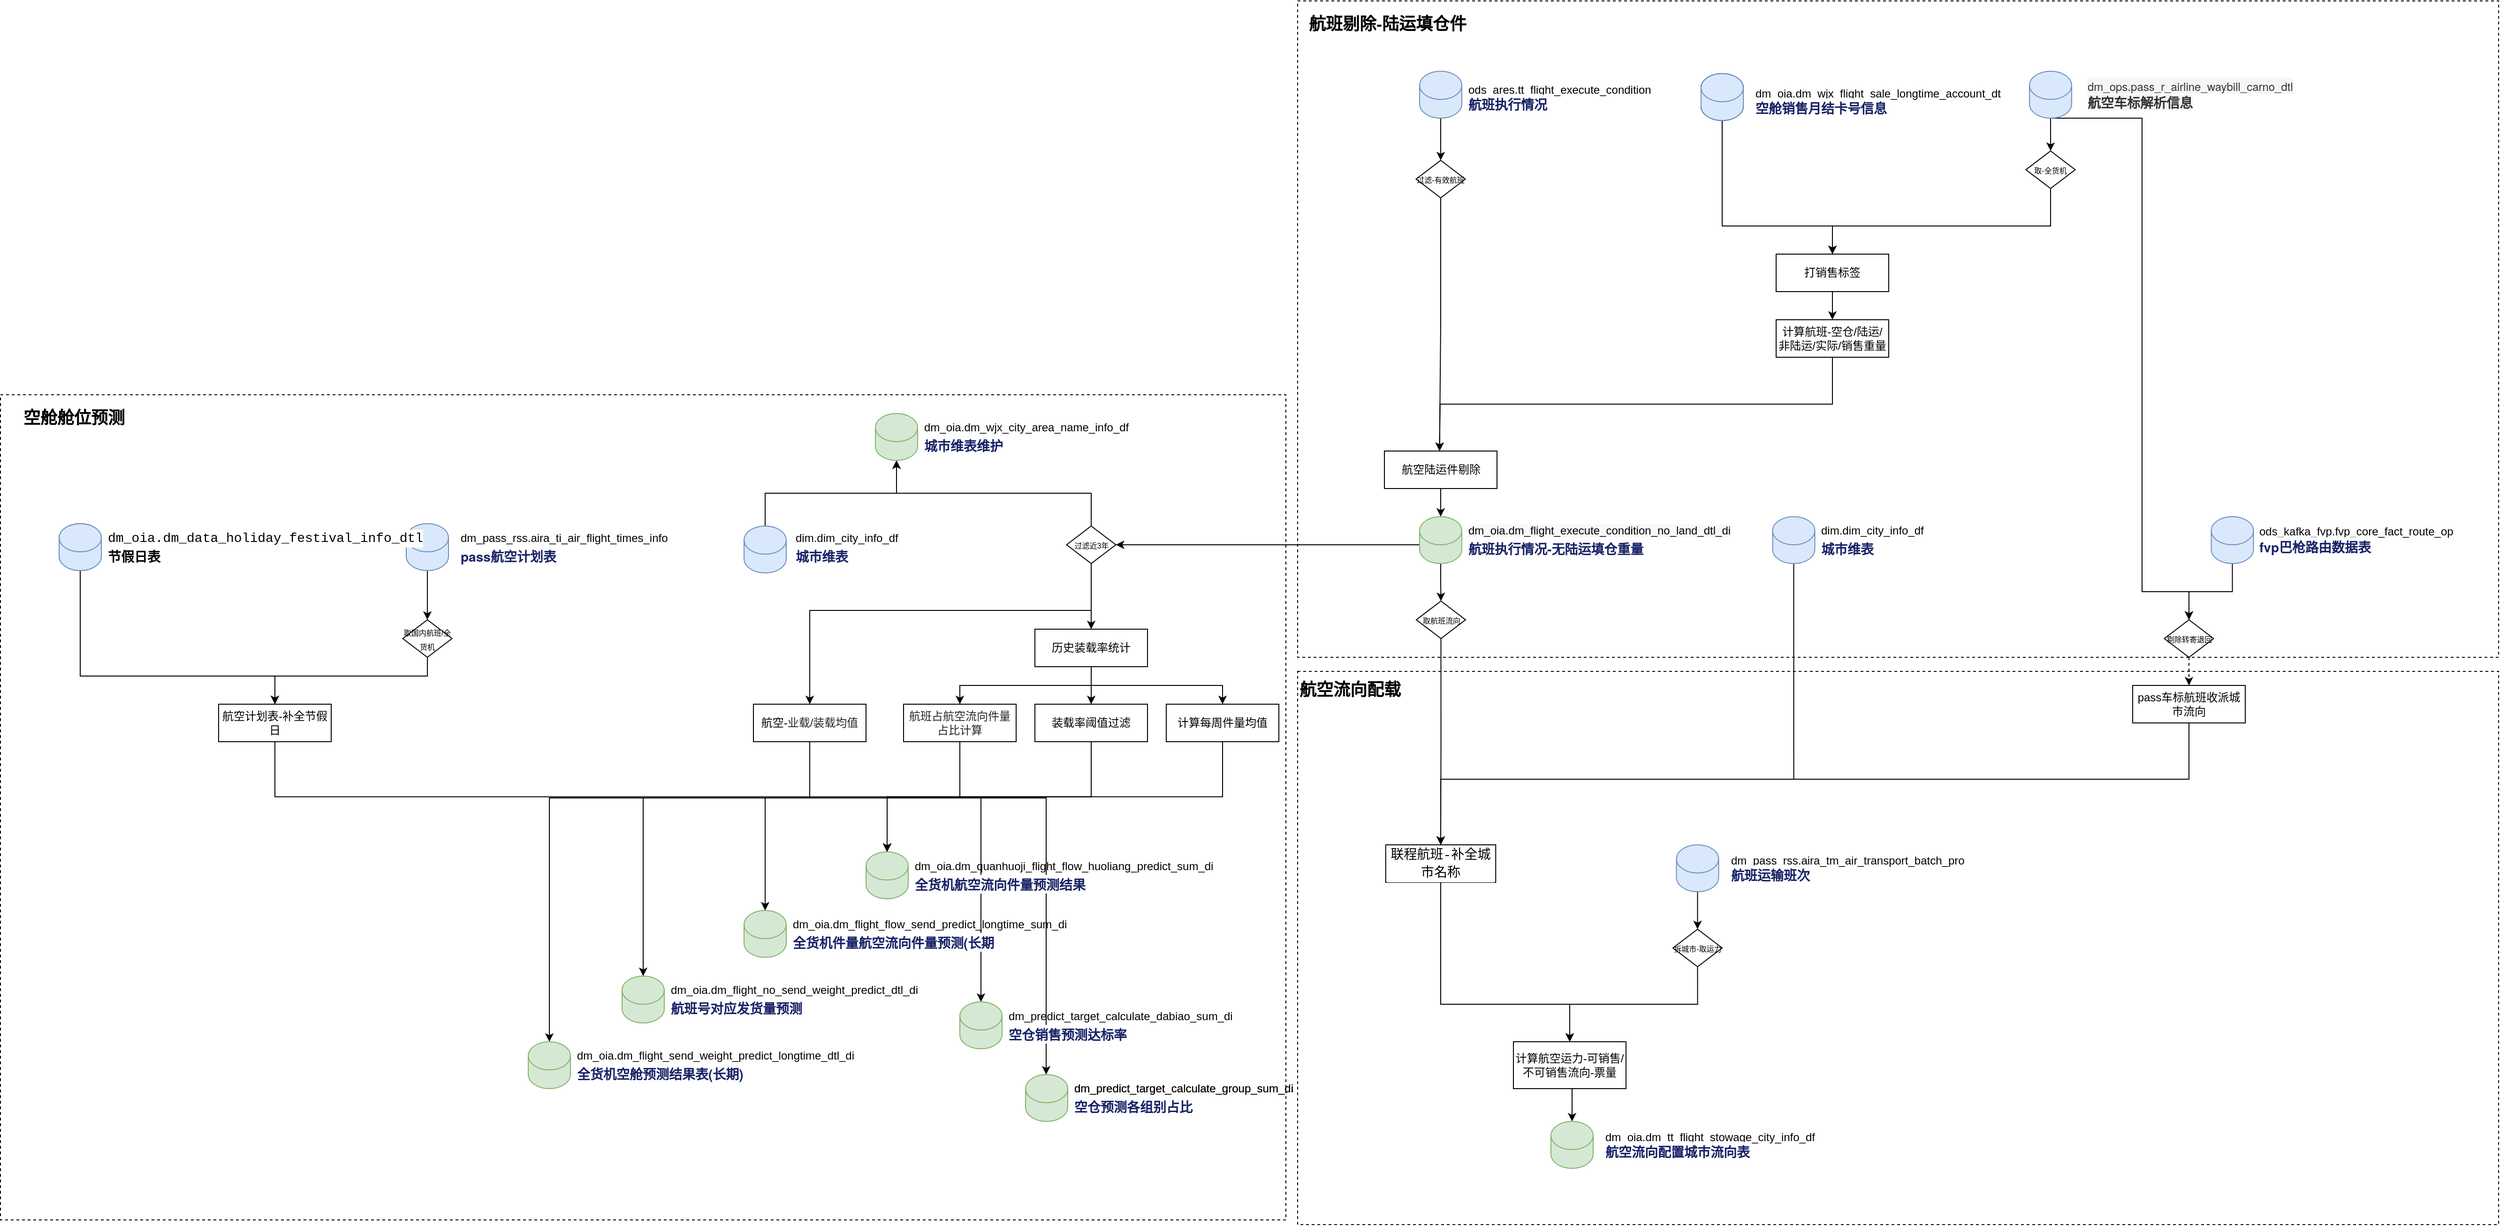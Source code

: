 <mxfile version="14.6.13" type="device"><diagram name="Page-1" id="52a04d89-c75d-2922-d76d-85b35f80e030"><mxGraphModel dx="3480" dy="803" grid="1" gridSize="10" guides="1" tooltips="1" connect="1" arrows="1" fold="1" page="1" pageScale="1" pageWidth="1100" pageHeight="850" background="#ffffff" math="0" shadow="0"><root><mxCell id="0"/><mxCell id="1" parent="0"/><mxCell id="7mIZwu2Ble711vsntq46-105" value="" style="rounded=0;whiteSpace=wrap;html=1;shadow=0;sketch=0;gradientColor=none;dashed=1;glass=0;fillColor=none;" parent="1" vertex="1"><mxGeometry x="260" y="30" width="1280" height="700" as="geometry"/></mxCell><mxCell id="7mIZwu2Ble711vsntq46-1" value="ods_ares.tt_flight_execute_condition&lt;br&gt;&lt;span style=&quot;color: rgb(24 , 35 , 103) ; font-family: &amp;#34;pingfang sc&amp;#34; , &amp;#34;microsoft yahei&amp;#34; , &amp;#34;helvetica neue&amp;#34; , &amp;#34;helvetica&amp;#34; , &amp;#34;arial&amp;#34; , sans-serif , &amp;#34;apple color emoji&amp;#34; , &amp;#34;segoe ui emoji&amp;#34; , &amp;#34;segoe ui symbol&amp;#34; ; font-size: 14px ; font-weight: 600 ; background-color: rgb(255 , 255 , 255)&quot;&gt;航班执行情况&lt;/span&gt;" style="text;html=1;strokeColor=none;fillColor=none;align=left;verticalAlign=middle;whiteSpace=wrap;rounded=0;" parent="1" vertex="1"><mxGeometry x="440" y="115" width="220" height="35" as="geometry"/></mxCell><mxCell id="7mIZwu2Ble711vsntq46-6" style="edgeStyle=orthogonalEdgeStyle;rounded=0;orthogonalLoop=1;jettySize=auto;html=1;exitX=0.5;exitY=1;exitDx=0;exitDy=0;exitPerimeter=0;entryX=0.5;entryY=0;entryDx=0;entryDy=0;" parent="1" source="7mIZwu2Ble711vsntq46-2" target="7mIZwu2Ble711vsntq46-4" edge="1"><mxGeometry relative="1" as="geometry"/></mxCell><mxCell id="7mIZwu2Ble711vsntq46-2" value="" style="shape=cylinder3;whiteSpace=wrap;html=1;boundedLbl=1;backgroundOutline=1;size=15;fillColor=#dae8fc;strokeColor=#6c8ebf;" parent="1" vertex="1"><mxGeometry x="390" y="105" width="45" height="50" as="geometry"/></mxCell><mxCell id="7mIZwu2Ble711vsntq46-36" style="edgeStyle=orthogonalEdgeStyle;rounded=0;orthogonalLoop=1;jettySize=auto;html=1;exitX=0.5;exitY=1;exitDx=0;exitDy=0;entryX=0.5;entryY=0;entryDx=0;entryDy=0;" parent="1" source="7mIZwu2Ble711vsntq46-4" edge="1"><mxGeometry relative="1" as="geometry"><mxPoint x="411.25" y="510" as="targetPoint"/></mxGeometry></mxCell><mxCell id="7mIZwu2Ble711vsntq46-4" value="&lt;font style=&quot;font-size: 8px&quot;&gt;过滤-有效航班&lt;/font&gt;" style="rhombus;whiteSpace=wrap;html=1;rounded=0;shadow=0;sketch=0;" parent="1" vertex="1"><mxGeometry x="386.25" y="200" width="52.5" height="40" as="geometry"/></mxCell><mxCell id="7mIZwu2Ble711vsntq46-7" value="&lt;span style=&quot;color: rgb(51 , 51 , 51) ; font-family: &amp;#34;pingfang sc&amp;#34; , &amp;#34;microsoft yahei&amp;#34; , &amp;#34;helvetica neue&amp;#34; , &amp;#34;helvetica&amp;#34; , &amp;#34;arial&amp;#34; , sans-serif , &amp;#34;apple color emoji&amp;#34; , &amp;#34;segoe ui emoji&amp;#34; , &amp;#34;segoe ui symbol&amp;#34; ; background-color: rgb(245 , 245 , 245)&quot;&gt;&lt;br&gt;&lt;/span&gt;" style="text;html=1;align=center;verticalAlign=middle;resizable=0;points=[];autosize=1;strokeColor=none;" parent="1" vertex="1"><mxGeometry x="210" y="130" width="20" height="20" as="geometry"/></mxCell><mxCell id="7mIZwu2Ble711vsntq46-8" value="&lt;span style=&quot;color: rgb(51 , 51 , 51) ; font-family: &amp;#34;pingfang sc&amp;#34; , &amp;#34;microsoft yahei&amp;#34; , &amp;#34;helvetica neue&amp;#34; , &amp;#34;helvetica&amp;#34; , &amp;#34;arial&amp;#34; , sans-serif , &amp;#34;apple color emoji&amp;#34; , &amp;#34;segoe ui emoji&amp;#34; , &amp;#34;segoe ui symbol&amp;#34; ; text-align: center ; background-color: rgb(245 , 245 , 245)&quot;&gt;dm_ops.pass_r_airline_waybill_carno_dtl&lt;/span&gt;&lt;br style=&quot;color: rgb(51 , 51 , 51) ; font-family: &amp;#34;pingfang sc&amp;#34; , &amp;#34;microsoft yahei&amp;#34; , &amp;#34;helvetica neue&amp;#34; , &amp;#34;helvetica&amp;#34; , &amp;#34;arial&amp;#34; , sans-serif , &amp;#34;apple color emoji&amp;#34; , &amp;#34;segoe ui emoji&amp;#34; , &amp;#34;segoe ui symbol&amp;#34; ; text-align: center&quot;&gt;&lt;span style=&quot;color: rgb(51 , 51 , 51) ; font-family: &amp;#34;pingfang sc&amp;#34; , &amp;#34;microsoft yahei&amp;#34; , &amp;#34;helvetica neue&amp;#34; , &amp;#34;helvetica&amp;#34; , &amp;#34;arial&amp;#34; , sans-serif , &amp;#34;apple color emoji&amp;#34; , &amp;#34;segoe ui emoji&amp;#34; , &amp;#34;segoe ui symbol&amp;#34; ; text-align: center ; background-color: rgb(245 , 245 , 245)&quot;&gt;&lt;font style=&quot;font-size: 14px&quot;&gt;&lt;b&gt;航空车标解析信&lt;/b&gt;&lt;/font&gt;&lt;b&gt;&lt;font style=&quot;font-size: 14px&quot;&gt;息&lt;/font&gt;&lt;/b&gt;&lt;/span&gt;" style="text;html=1;strokeColor=none;fillColor=none;align=left;verticalAlign=middle;whiteSpace=wrap;rounded=0;" parent="1" vertex="1"><mxGeometry x="1100" y="115" width="220" height="30" as="geometry"/></mxCell><mxCell id="7mIZwu2Ble711vsntq46-17" value="dm_oia.dm_wjx_flight_sale_longtime_account_dt&lt;br&gt;&lt;span style=&quot;color: rgb(24 , 35 , 103) ; font-family: &amp;#34;pingfang sc&amp;#34; , &amp;#34;microsoft yahei&amp;#34; , &amp;#34;helvetica neue&amp;#34; , &amp;#34;helvetica&amp;#34; , &amp;#34;arial&amp;#34; , sans-serif , &amp;#34;apple color emoji&amp;#34; , &amp;#34;segoe ui emoji&amp;#34; , &amp;#34;segoe ui symbol&amp;#34; ; font-size: 14px ; font-weight: 600 ; background-color: rgb(255 , 255 , 255)&quot;&gt;空舱销售月结卡号信息&lt;/span&gt;" style="text;whiteSpace=wrap;html=1;" parent="1" vertex="1"><mxGeometry x="746.25" y="115" width="290" height="30" as="geometry"/></mxCell><mxCell id="7mIZwu2Ble711vsntq46-51" style="edgeStyle=orthogonalEdgeStyle;rounded=0;orthogonalLoop=1;jettySize=auto;html=1;exitX=0.5;exitY=1;exitDx=0;exitDy=0;exitPerimeter=0;entryX=0.5;entryY=0;entryDx=0;entryDy=0;" parent="1" source="7mIZwu2Ble711vsntq46-18" target="7mIZwu2Ble711vsntq46-48" edge="1"><mxGeometry relative="1" as="geometry"/></mxCell><mxCell id="7mIZwu2Ble711vsntq46-74" style="edgeStyle=orthogonalEdgeStyle;rounded=0;orthogonalLoop=1;jettySize=auto;html=1;exitX=0.5;exitY=1;exitDx=0;exitDy=0;exitPerimeter=0;entryX=0.5;entryY=0;entryDx=0;entryDy=0;" parent="1" source="7mIZwu2Ble711vsntq46-18" target="7mIZwu2Ble711vsntq46-59" edge="1"><mxGeometry relative="1" as="geometry"><Array as="points"><mxPoint x="1160" y="155"/><mxPoint x="1160" y="660"/><mxPoint x="1210" y="660"/></Array></mxGeometry></mxCell><mxCell id="7mIZwu2Ble711vsntq46-18" value="" style="shape=cylinder3;whiteSpace=wrap;html=1;boundedLbl=1;backgroundOutline=1;size=15;fillColor=#dae8fc;strokeColor=#6c8ebf;" parent="1" vertex="1"><mxGeometry x="1040" y="105" width="45" height="50" as="geometry"/></mxCell><mxCell id="7mIZwu2Ble711vsntq46-53" style="edgeStyle=orthogonalEdgeStyle;rounded=0;orthogonalLoop=1;jettySize=auto;html=1;exitX=0.5;exitY=1;exitDx=0;exitDy=0;exitPerimeter=0;" parent="1" source="7mIZwu2Ble711vsntq46-19" edge="1"><mxGeometry relative="1" as="geometry"><mxPoint x="830" y="300.0" as="targetPoint"/><Array as="points"><mxPoint x="713" y="270"/><mxPoint x="830" y="270"/></Array></mxGeometry></mxCell><mxCell id="7mIZwu2Ble711vsntq46-19" value="" style="shape=cylinder3;whiteSpace=wrap;html=1;boundedLbl=1;backgroundOutline=1;size=15;" parent="1" vertex="1"><mxGeometry x="690" y="107.5" width="45" height="50" as="geometry"/></mxCell><mxCell id="7mIZwu2Ble711vsntq46-33" style="edgeStyle=orthogonalEdgeStyle;rounded=0;orthogonalLoop=1;jettySize=auto;html=1;exitX=0.5;exitY=1;exitDx=0;exitDy=0;entryX=0.5;entryY=0;entryDx=0;entryDy=0;" parent="1" source="7mIZwu2Ble711vsntq46-25" target="7mIZwu2Ble711vsntq46-32" edge="1"><mxGeometry relative="1" as="geometry"/></mxCell><mxCell id="7mIZwu2Ble711vsntq46-25" value="&lt;span&gt;打销售标签&lt;/span&gt;" style="rounded=0;whiteSpace=wrap;html=1;shadow=0;sketch=0;gradientColor=none;" parent="1" vertex="1"><mxGeometry x="770" y="300" width="120" height="40" as="geometry"/></mxCell><mxCell id="7mIZwu2Ble711vsntq46-37" style="edgeStyle=orthogonalEdgeStyle;rounded=0;orthogonalLoop=1;jettySize=auto;html=1;exitX=0.5;exitY=1;exitDx=0;exitDy=0;entryX=0.5;entryY=0;entryDx=0;entryDy=0;" parent="1" source="7mIZwu2Ble711vsntq46-32" edge="1"><mxGeometry relative="1" as="geometry"><mxPoint x="411.25" y="510" as="targetPoint"/></mxGeometry></mxCell><mxCell id="7mIZwu2Ble711vsntq46-32" value="&lt;span&gt;计算航班-空仓/陆运/非陆运/实际/销售重量&lt;/span&gt;" style="rounded=0;whiteSpace=wrap;html=1;shadow=0;sketch=0;gradientColor=none;" parent="1" vertex="1"><mxGeometry x="770" y="370" width="120" height="40" as="geometry"/></mxCell><mxCell id="7mIZwu2Ble711vsntq46-43" style="edgeStyle=orthogonalEdgeStyle;rounded=0;orthogonalLoop=1;jettySize=auto;html=1;exitX=0.5;exitY=1;exitDx=0;exitDy=0;entryX=0.5;entryY=0;entryDx=0;entryDy=0;entryPerimeter=0;" parent="1" source="7mIZwu2Ble711vsntq46-38" target="7mIZwu2Ble711vsntq46-41" edge="1"><mxGeometry relative="1" as="geometry"/></mxCell><mxCell id="7mIZwu2Ble711vsntq46-38" value="航空陆运件剔除" style="rounded=0;whiteSpace=wrap;html=1;shadow=0;sketch=0;gradientColor=none;" parent="1" vertex="1"><mxGeometry x="352.5" y="510" width="120" height="40" as="geometry"/></mxCell><mxCell id="7mIZwu2Ble711vsntq46-40" value="&lt;div style=&quot;line-height: 19px&quot;&gt;&lt;font face=&quot;helvetica&quot;&gt;&lt;span style=&quot;background-color: rgb(248 , 249 , 250)&quot;&gt;dm_oia.dm_flight_execute_condition_no_land_dtl_di&lt;/span&gt;&lt;/font&gt;&lt;br style=&quot;font-family: &amp;#34;helvetica&amp;#34; ; font-size: 12px ; background-color: rgb(248 , 249 , 250)&quot;&gt;&lt;span style=&quot;font-family: &amp;#34;pingfang sc&amp;#34; , &amp;#34;microsoft yahei&amp;#34; , &amp;#34;helvetica neue&amp;#34; , &amp;#34;helvetica&amp;#34; , &amp;#34;arial&amp;#34; , sans-serif , &amp;#34;apple color emoji&amp;#34; , &amp;#34;segoe ui emoji&amp;#34; , &amp;#34;segoe ui symbol&amp;#34; ; font-size: 14px ; background-color: rgb(255 , 255 , 255) ; color: rgb(24 , 35 , 103) ; font-weight: 600&quot;&gt;航班执行情况-无陆运填仓重量&lt;/span&gt;&lt;br&gt;&lt;/div&gt;" style="text;html=1;strokeColor=none;fillColor=none;align=left;verticalAlign=middle;whiteSpace=wrap;rounded=0;" parent="1" vertex="1"><mxGeometry x="440" y="587.5" width="220" height="35" as="geometry"/></mxCell><mxCell id="7mIZwu2Ble711vsntq46-78" style="edgeStyle=orthogonalEdgeStyle;rounded=0;orthogonalLoop=1;jettySize=auto;html=1;exitX=0.5;exitY=1;exitDx=0;exitDy=0;exitPerimeter=0;entryX=0.5;entryY=0;entryDx=0;entryDy=0;" parent="1" source="7mIZwu2Ble711vsntq46-41" target="7mIZwu2Ble711vsntq46-77" edge="1"><mxGeometry relative="1" as="geometry"/></mxCell><mxCell id="7mIZwu2Ble711vsntq46-139" style="edgeStyle=orthogonalEdgeStyle;rounded=0;orthogonalLoop=1;jettySize=auto;html=1;exitX=0;exitY=0;exitDx=0;exitDy=30;exitPerimeter=0;entryX=1;entryY=0.5;entryDx=0;entryDy=0;" parent="1" source="7mIZwu2Ble711vsntq46-41" target="7mIZwu2Ble711vsntq46-138" edge="1"><mxGeometry relative="1" as="geometry"/></mxCell><mxCell id="7mIZwu2Ble711vsntq46-41" value="" style="shape=cylinder3;whiteSpace=wrap;html=1;boundedLbl=1;backgroundOutline=1;size=15;fillColor=#d5e8d4;strokeColor=#82b366;" parent="1" vertex="1"><mxGeometry x="390" y="580" width="45" height="50" as="geometry"/></mxCell><mxCell id="7mIZwu2Ble711vsntq46-76" style="edgeStyle=orthogonalEdgeStyle;rounded=0;orthogonalLoop=1;jettySize=auto;html=1;exitX=0.5;exitY=1;exitDx=0;exitDy=0;exitPerimeter=0;entryX=0.5;entryY=0;entryDx=0;entryDy=0;" parent="1" edge="1"><mxGeometry relative="1" as="geometry"><mxPoint x="776.25" y="630" as="sourcePoint"/></mxGeometry></mxCell><mxCell id="7mIZwu2Ble711vsntq46-52" style="edgeStyle=orthogonalEdgeStyle;rounded=0;orthogonalLoop=1;jettySize=auto;html=1;exitX=0.5;exitY=1;exitDx=0;exitDy=0;entryX=0.5;entryY=0;entryDx=0;entryDy=0;" parent="1" source="7mIZwu2Ble711vsntq46-48" target="7mIZwu2Ble711vsntq46-25" edge="1"><mxGeometry relative="1" as="geometry"><Array as="points"><mxPoint x="1062" y="270"/><mxPoint x="830" y="270"/></Array></mxGeometry></mxCell><mxCell id="7mIZwu2Ble711vsntq46-48" value="&lt;font style=&quot;font-size: 8px&quot;&gt;取-全货机&lt;/font&gt;" style="rhombus;whiteSpace=wrap;html=1;rounded=0;shadow=0;sketch=0;" parent="1" vertex="1"><mxGeometry x="1036.25" y="190" width="52.5" height="40" as="geometry"/></mxCell><mxCell id="7mIZwu2Ble711vsntq46-56" value="ods_kafka_fvp.fvp_core_fact_route_op&lt;br&gt;&lt;span style=&quot;color: rgb(24 , 35 , 103) ; font-size: 14px ; font-weight: 600 ; background-color: rgb(255 , 255 , 255)&quot;&gt;&lt;font face=&quot;pingfang sc, microsoft yahei, helvetica neue, helvetica, arial, sans-serif, apple color emoji, segoe ui emoji, segoe ui symbol&quot;&gt;f&lt;/font&gt;&lt;/span&gt;&lt;span style=&quot;color: rgb(24 , 35 , 103) ; font-family: &amp;#34;pingfang sc&amp;#34; , &amp;#34;microsoft yahei&amp;#34; , &amp;#34;helvetica neue&amp;#34; , &amp;#34;helvetica&amp;#34; , &amp;#34;arial&amp;#34; , sans-serif , &amp;#34;apple color emoji&amp;#34; , &amp;#34;segoe ui emoji&amp;#34; , &amp;#34;segoe ui symbol&amp;#34; ; font-size: 14px ; font-weight: 600 ; background-color: rgb(255 , 255 , 255)&quot;&gt;vp巴枪路由数据表&lt;/span&gt;" style="text;html=1;strokeColor=none;fillColor=none;align=left;verticalAlign=middle;whiteSpace=wrap;rounded=0;" parent="1" vertex="1"><mxGeometry x="1282.5" y="587.5" width="220" height="35" as="geometry"/></mxCell><mxCell id="7mIZwu2Ble711vsntq46-70" style="edgeStyle=orthogonalEdgeStyle;rounded=0;orthogonalLoop=1;jettySize=auto;html=1;exitX=0.5;exitY=1;exitDx=0;exitDy=0;exitPerimeter=0;entryX=0.5;entryY=0;entryDx=0;entryDy=0;" parent="1" source="7mIZwu2Ble711vsntq46-57" target="7mIZwu2Ble711vsntq46-59" edge="1"><mxGeometry relative="1" as="geometry"/></mxCell><mxCell id="7mIZwu2Ble711vsntq46-57" value="" style="shape=cylinder3;whiteSpace=wrap;html=1;boundedLbl=1;backgroundOutline=1;size=15;fillColor=#dae8fc;strokeColor=#6c8ebf;" parent="1" vertex="1"><mxGeometry x="1233.75" y="580" width="45" height="50" as="geometry"/></mxCell><mxCell id="7mIZwu2Ble711vsntq46-58" value="" style="shape=cylinder3;whiteSpace=wrap;html=1;boundedLbl=1;backgroundOutline=1;size=15;fillColor=#dae8fc;strokeColor=#6c8ebf;" parent="1" vertex="1"><mxGeometry x="690" y="107.5" width="45" height="50" as="geometry"/></mxCell><mxCell id="7mIZwu2Ble711vsntq46-65" style="edgeStyle=orthogonalEdgeStyle;rounded=0;orthogonalLoop=1;jettySize=auto;html=1;exitX=0.5;exitY=1;exitDx=0;exitDy=0;entryX=0.5;entryY=0;entryDx=0;entryDy=0;dashed=1;" parent="1" source="7mIZwu2Ble711vsntq46-59" target="7mIZwu2Ble711vsntq46-63" edge="1"><mxGeometry relative="1" as="geometry"/></mxCell><mxCell id="7mIZwu2Ble711vsntq46-59" value="&lt;font style=&quot;font-size: 8px&quot;&gt;剔除转寄退回&lt;/font&gt;" style="rhombus;whiteSpace=wrap;html=1;rounded=0;shadow=0;sketch=0;" parent="1" vertex="1"><mxGeometry x="1183.75" y="690" width="52.5" height="40" as="geometry"/></mxCell><mxCell id="7mIZwu2Ble711vsntq46-82" style="edgeStyle=orthogonalEdgeStyle;rounded=0;orthogonalLoop=1;jettySize=auto;html=1;exitX=0.5;exitY=1;exitDx=0;exitDy=0;entryX=0.5;entryY=0;entryDx=0;entryDy=0;" parent="1" source="7mIZwu2Ble711vsntq46-63" target="7mIZwu2Ble711vsntq46-80" edge="1"><mxGeometry relative="1" as="geometry"><Array as="points"><mxPoint x="1210" y="860"/><mxPoint x="413" y="860"/></Array></mxGeometry></mxCell><mxCell id="7mIZwu2Ble711vsntq46-63" value="pass车标航班收派城市流向" style="rounded=0;whiteSpace=wrap;html=1;shadow=0;sketch=0;gradientColor=none;" parent="1" vertex="1"><mxGeometry x="1150" y="760" width="120" height="40" as="geometry"/></mxCell><mxCell id="7mIZwu2Ble711vsntq46-81" style="edgeStyle=orthogonalEdgeStyle;rounded=0;orthogonalLoop=1;jettySize=auto;html=1;exitX=0.5;exitY=1;exitDx=0;exitDy=0;entryX=0.5;entryY=0;entryDx=0;entryDy=0;" parent="1" source="7mIZwu2Ble711vsntq46-77" target="7mIZwu2Ble711vsntq46-80" edge="1"><mxGeometry relative="1" as="geometry"/></mxCell><mxCell id="7mIZwu2Ble711vsntq46-77" value="&lt;span style=&quot;font-size: 8px&quot;&gt;取航班流向&lt;/span&gt;" style="rhombus;whiteSpace=wrap;html=1;rounded=0;shadow=0;sketch=0;" parent="1" vertex="1"><mxGeometry x="386.5" y="670" width="52.5" height="40" as="geometry"/></mxCell><mxCell id="7mIZwu2Ble711vsntq46-93" style="edgeStyle=orthogonalEdgeStyle;rounded=0;orthogonalLoop=1;jettySize=auto;html=1;exitX=0.5;exitY=1;exitDx=0;exitDy=0;entryX=0.5;entryY=0;entryDx=0;entryDy=0;" parent="1" source="7mIZwu2Ble711vsntq46-80" target="7mIZwu2Ble711vsntq46-92" edge="1"><mxGeometry relative="1" as="geometry"><Array as="points"><mxPoint x="413" y="1100"/><mxPoint x="550" y="1100"/></Array></mxGeometry></mxCell><mxCell id="7mIZwu2Ble711vsntq46-80" value="&lt;div style=&quot;background-color: rgb(255 , 255 , 254) ; font-family: &amp;#34;consolas&amp;#34; , &amp;#34;courier new&amp;#34; , monospace ; font-size: 14px ; line-height: 19px&quot;&gt;联程航班-补全城市名称&lt;/div&gt;" style="rounded=0;whiteSpace=wrap;html=1;shadow=0;sketch=0;gradientColor=none;" parent="1" vertex="1"><mxGeometry x="353.88" y="930" width="117.25" height="40" as="geometry"/></mxCell><mxCell id="7mIZwu2Ble711vsntq46-88" value="dm_pass_rss.aira_tm_air_transport_batch_pro&lt;br&gt;&lt;span style=&quot;color: rgb(24 , 35 , 103) ; font-family: &amp;#34;pingfang sc&amp;#34; , &amp;#34;microsoft yahei&amp;#34; , &amp;#34;helvetica neue&amp;#34; , &amp;#34;helvetica&amp;#34; , &amp;#34;arial&amp;#34; , sans-serif , &amp;#34;apple color emoji&amp;#34; , &amp;#34;segoe ui emoji&amp;#34; , &amp;#34;segoe ui symbol&amp;#34; ; font-size: 14px ; font-weight: 600 ; background-color: rgb(255 , 255 , 255)&quot;&gt;航班运输班次&lt;/span&gt;" style="text;html=1;strokeColor=none;fillColor=none;align=left;verticalAlign=middle;whiteSpace=wrap;rounded=0;" parent="1" vertex="1"><mxGeometry x="720" y="937.5" width="217.5" height="35" as="geometry"/></mxCell><mxCell id="7mIZwu2Ble711vsntq46-91" style="edgeStyle=orthogonalEdgeStyle;rounded=0;orthogonalLoop=1;jettySize=auto;html=1;exitX=0.5;exitY=1;exitDx=0;exitDy=0;exitPerimeter=0;entryX=0.5;entryY=0;entryDx=0;entryDy=0;" parent="1" source="7mIZwu2Ble711vsntq46-89" target="7mIZwu2Ble711vsntq46-90" edge="1"><mxGeometry relative="1" as="geometry"/></mxCell><mxCell id="7mIZwu2Ble711vsntq46-89" value="" style="shape=cylinder3;whiteSpace=wrap;html=1;boundedLbl=1;backgroundOutline=1;size=15;fillColor=#dae8fc;strokeColor=#6c8ebf;" parent="1" vertex="1"><mxGeometry x="663.75" y="930" width="45" height="50" as="geometry"/></mxCell><mxCell id="7mIZwu2Ble711vsntq46-94" style="edgeStyle=orthogonalEdgeStyle;rounded=0;orthogonalLoop=1;jettySize=auto;html=1;exitX=0.5;exitY=1;exitDx=0;exitDy=0;entryX=0.5;entryY=0;entryDx=0;entryDy=0;" parent="1" source="7mIZwu2Ble711vsntq46-90" target="7mIZwu2Ble711vsntq46-92" edge="1"><mxGeometry relative="1" as="geometry"/></mxCell><mxCell id="7mIZwu2Ble711vsntq46-90" value="&lt;span style=&quot;font-size: 8px&quot;&gt;拆城市-取运力&lt;/span&gt;" style="rhombus;whiteSpace=wrap;html=1;rounded=0;shadow=0;sketch=0;" parent="1" vertex="1"><mxGeometry x="660" y="1020" width="52.5" height="40" as="geometry"/></mxCell><mxCell id="7mIZwu2Ble711vsntq46-98" style="edgeStyle=orthogonalEdgeStyle;rounded=0;orthogonalLoop=1;jettySize=auto;html=1;exitX=0.5;exitY=1;exitDx=0;exitDy=0;entryX=0.5;entryY=0;entryDx=0;entryDy=0;entryPerimeter=0;" parent="1" source="7mIZwu2Ble711vsntq46-92" target="7mIZwu2Ble711vsntq46-97" edge="1"><mxGeometry relative="1" as="geometry"/></mxCell><mxCell id="7mIZwu2Ble711vsntq46-92" value="计算航空运力-可销售/不可销售流向-票量" style="rounded=0;whiteSpace=wrap;html=1;shadow=0;sketch=0;gradientColor=none;" parent="1" vertex="1"><mxGeometry x="490" y="1140" width="120" height="50" as="geometry"/></mxCell><mxCell id="7mIZwu2Ble711vsntq46-96" value="dm_oia.dm_tt_flight_stowage_city_info_df&lt;br&gt;&lt;span style=&quot;color: rgb(24 , 35 , 103) ; font-family: &amp;#34;pingfang sc&amp;#34; , &amp;#34;microsoft yahei&amp;#34; , &amp;#34;helvetica neue&amp;#34; , &amp;#34;helvetica&amp;#34; , &amp;#34;arial&amp;#34; , sans-serif , &amp;#34;apple color emoji&amp;#34; , &amp;#34;segoe ui emoji&amp;#34; , &amp;#34;segoe ui symbol&amp;#34; ; font-size: 14px ; font-weight: 600 ; background-color: rgb(255 , 255 , 255)&quot;&gt;航空流向配置城市流向表&lt;/span&gt;" style="text;html=1;strokeColor=none;fillColor=none;align=left;verticalAlign=middle;whiteSpace=wrap;rounded=0;" parent="1" vertex="1"><mxGeometry x="586.25" y="1232.5" width="217.5" height="35" as="geometry"/></mxCell><mxCell id="7mIZwu2Ble711vsntq46-97" value="" style="shape=cylinder3;whiteSpace=wrap;html=1;boundedLbl=1;backgroundOutline=1;size=15;fillColor=#d5e8d4;strokeColor=#82b366;" parent="1" vertex="1"><mxGeometry x="530" y="1225" width="45" height="50" as="geometry"/></mxCell><mxCell id="7mIZwu2Ble711vsntq46-101" value="&lt;div style=&quot;line-height: 19px&quot;&gt;&lt;font face=&quot;helvetica&quot;&gt;dim.dim_city_info_df&lt;/font&gt;&lt;br style=&quot;font-family: &amp;#34;helvetica&amp;#34; ; font-size: 12px ; background-color: rgb(248 , 249 , 250)&quot;&gt;&lt;font color=&quot;#182367&quot; face=&quot;pingfang sc, microsoft yahei, helvetica neue, helvetica, arial, sans-serif, apple color emoji, segoe ui emoji, segoe ui symbol&quot;&gt;&lt;span style=&quot;font-size: 14px ; background-color: rgb(255 , 255 , 255)&quot;&gt;&lt;b&gt;城市维表&lt;/b&gt;&lt;/span&gt;&lt;/font&gt;&lt;/div&gt;" style="text;html=1;strokeColor=none;fillColor=none;align=left;verticalAlign=middle;whiteSpace=wrap;rounded=0;" parent="1" vertex="1"><mxGeometry x="816.25" y="587.5" width="220" height="35" as="geometry"/></mxCell><mxCell id="7mIZwu2Ble711vsntq46-103" style="edgeStyle=orthogonalEdgeStyle;rounded=0;orthogonalLoop=1;jettySize=auto;html=1;exitX=0.5;exitY=1;exitDx=0;exitDy=0;exitPerimeter=0;entryX=0.5;entryY=0;entryDx=0;entryDy=0;" parent="1" source="7mIZwu2Ble711vsntq46-102" target="7mIZwu2Ble711vsntq46-80" edge="1"><mxGeometry relative="1" as="geometry"><Array as="points"><mxPoint x="789" y="860"/><mxPoint x="413" y="860"/></Array></mxGeometry></mxCell><mxCell id="7mIZwu2Ble711vsntq46-102" value="" style="shape=cylinder3;whiteSpace=wrap;html=1;boundedLbl=1;backgroundOutline=1;size=15;fillColor=#dae8fc;strokeColor=#6c8ebf;" parent="1" vertex="1"><mxGeometry x="766.25" y="580" width="45" height="50" as="geometry"/></mxCell><mxCell id="7mIZwu2Ble711vsntq46-106" value="" style="rounded=0;whiteSpace=wrap;html=1;shadow=0;sketch=0;gradientColor=none;dashed=1;glass=0;fillColor=none;" parent="1" vertex="1"><mxGeometry x="260" y="745" width="1280" height="590" as="geometry"/></mxCell><mxCell id="7mIZwu2Ble711vsntq46-107" value="&lt;font size=&quot;1&quot;&gt;&lt;b style=&quot;font-size: 18px&quot;&gt;航班剔除-陆运填仓件&lt;/b&gt;&lt;/font&gt;" style="text;html=1;strokeColor=none;fillColor=none;align=left;verticalAlign=middle;whiteSpace=wrap;rounded=0;shadow=0;glass=0;dashed=1;sketch=0;strokeWidth=6;" parent="1" vertex="1"><mxGeometry x="270" y="40" width="187.5" height="30" as="geometry"/></mxCell><mxCell id="7mIZwu2Ble711vsntq46-110" value="&lt;font size=&quot;1&quot;&gt;&lt;b style=&quot;font-size: 18px&quot;&gt;航空流向配载&lt;/b&gt;&lt;/font&gt;" style="text;html=1;strokeColor=none;fillColor=none;align=left;verticalAlign=middle;whiteSpace=wrap;rounded=0;shadow=0;glass=0;dashed=1;sketch=0;strokeWidth=6;" parent="1" vertex="1"><mxGeometry x="260" y="750" width="187.5" height="30" as="geometry"/></mxCell><mxCell id="7mIZwu2Ble711vsntq46-128" value="&lt;div style=&quot;line-height: 19px&quot;&gt;&lt;font face=&quot;helvetica&quot;&gt;dm_pass_rss.aira_ti_air_flight_times_info&lt;/font&gt;&lt;br style=&quot;font-family: &amp;#34;helvetica&amp;#34; ; font-size: 12px ; background-color: rgb(248 , 249 , 250)&quot;&gt;&lt;font color=&quot;#182367&quot; face=&quot;pingfang sc, microsoft yahei, helvetica neue, helvetica, arial, sans-serif, apple color emoji, segoe ui emoji, segoe ui symbol&quot;&gt;&lt;span style=&quot;font-size: 14px ; background-color: rgb(255 , 255 , 255)&quot;&gt;&lt;b&gt;pass航空计划表&lt;/b&gt;&lt;/span&gt;&lt;/font&gt;&lt;/div&gt;" style="text;html=1;strokeColor=none;fillColor=none;align=left;verticalAlign=middle;whiteSpace=wrap;rounded=0;" parent="1" vertex="1"><mxGeometry x="-633.75" y="595" width="218.75" height="35" as="geometry"/></mxCell><mxCell id="7mIZwu2Ble711vsntq46-210" style="edgeStyle=orthogonalEdgeStyle;rounded=0;orthogonalLoop=1;jettySize=auto;html=1;exitX=0.5;exitY=1;exitDx=0;exitDy=0;exitPerimeter=0;entryX=0.5;entryY=0;entryDx=0;entryDy=0;" parent="1" source="7mIZwu2Ble711vsntq46-130" edge="1"><mxGeometry relative="1" as="geometry"><mxPoint x="-667.5" y="690" as="targetPoint"/></mxGeometry></mxCell><mxCell id="7mIZwu2Ble711vsntq46-130" value="" style="shape=cylinder3;whiteSpace=wrap;html=1;boundedLbl=1;backgroundOutline=1;size=15;fillColor=#dae8fc;strokeColor=#6c8ebf;" parent="1" vertex="1"><mxGeometry x="-690" y="587.5" width="45" height="50" as="geometry"/></mxCell><mxCell id="7mIZwu2Ble711vsntq46-224" style="edgeStyle=orthogonalEdgeStyle;rounded=0;orthogonalLoop=1;jettySize=auto;html=1;exitX=0.5;exitY=1;exitDx=0;exitDy=0;" parent="1" source="7mIZwu2Ble711vsntq46-132" edge="1"><mxGeometry relative="1" as="geometry"><mxPoint x="-830" y="780" as="targetPoint"/><Array as="points"><mxPoint x="-667" y="750"/><mxPoint x="-830" y="750"/></Array></mxGeometry></mxCell><mxCell id="7mIZwu2Ble711vsntq46-132" value="&lt;span style=&quot;font-size: 8px&quot;&gt;取国内航班/全货机&lt;/span&gt;" style="rhombus;whiteSpace=wrap;html=1;rounded=0;shadow=0;sketch=0;" parent="1" vertex="1"><mxGeometry x="-693.75" y="690" width="52.5" height="40" as="geometry"/></mxCell><mxCell id="7mIZwu2Ble711vsntq46-133" value="&lt;div style=&quot;line-height: 19px&quot;&gt;&lt;div style=&quot;background-color: rgb(255 , 255 , 254) ; font-family: &amp;#34;consolas&amp;#34; , &amp;#34;courier new&amp;#34; , monospace ; font-size: 14px ; line-height: 19px&quot;&gt;dm_oia.dm_data_holiday_festival_info_dtl&lt;/div&gt;&lt;/div&gt;&lt;div style=&quot;line-height: 19px&quot;&gt;&lt;font face=&quot;pingfang sc, microsoft yahei, helvetica neue, helvetica, arial, sans-serif, apple color emoji, segoe ui emoji, segoe ui symbol&quot;&gt;&lt;span style=&quot;font-size: 14px ; background-color: rgb(255 , 255 , 255)&quot;&gt;&lt;b&gt;节假日表&lt;/b&gt;&lt;/span&gt;&lt;/font&gt;&lt;/div&gt;" style="text;html=1;strokeColor=none;fillColor=none;align=left;verticalAlign=middle;whiteSpace=wrap;rounded=0;" parent="1" vertex="1"><mxGeometry x="-1010" y="595" width="218.75" height="35" as="geometry"/></mxCell><mxCell id="7mIZwu2Ble711vsntq46-135" value="" style="shape=cylinder3;whiteSpace=wrap;html=1;boundedLbl=1;backgroundOutline=1;size=15;fillColor=#dae8fc;strokeColor=#6c8ebf;" parent="1" vertex="1"><mxGeometry x="-1060" y="587.5" width="45" height="50" as="geometry"/></mxCell><mxCell id="7mIZwu2Ble711vsntq46-180" style="edgeStyle=orthogonalEdgeStyle;rounded=0;orthogonalLoop=1;jettySize=auto;html=1;exitX=0.5;exitY=1;exitDx=0;exitDy=0;entryX=0.5;entryY=0;entryDx=0;entryDy=0;entryPerimeter=0;" parent="1" source="7mIZwu2Ble711vsntq46-137" target="7mIZwu2Ble711vsntq46-174" edge="1"><mxGeometry relative="1" as="geometry"/></mxCell><mxCell id="7mIZwu2Ble711vsntq46-137" value="航空计划表-补全节假日" style="rounded=0;whiteSpace=wrap;html=1;shadow=0;sketch=0;gradientColor=none;" parent="1" vertex="1"><mxGeometry x="-890" y="780" width="120" height="40" as="geometry"/></mxCell><mxCell id="7mIZwu2Ble711vsntq46-143" style="edgeStyle=orthogonalEdgeStyle;rounded=0;orthogonalLoop=1;jettySize=auto;html=1;exitX=0.5;exitY=1;exitDx=0;exitDy=0;entryX=0.5;entryY=0;entryDx=0;entryDy=0;" parent="1" source="7mIZwu2Ble711vsntq46-138" target="7mIZwu2Ble711vsntq46-142" edge="1"><mxGeometry relative="1" as="geometry"/></mxCell><mxCell id="7mIZwu2Ble711vsntq46-144" value="Text" style="edgeLabel;html=1;align=center;verticalAlign=middle;resizable=0;points=[];" parent="7mIZwu2Ble711vsntq46-143" vertex="1" connectable="0"><mxGeometry x="1" y="-26" relative="1" as="geometry"><mxPoint x="22" y="25" as="offset"/></mxGeometry></mxCell><mxCell id="7mIZwu2Ble711vsntq46-167" style="edgeStyle=orthogonalEdgeStyle;rounded=0;orthogonalLoop=1;jettySize=auto;html=1;exitX=0.5;exitY=1;exitDx=0;exitDy=0;entryX=0.5;entryY=0;entryDx=0;entryDy=0;" parent="1" source="7mIZwu2Ble711vsntq46-138" target="7mIZwu2Ble711vsntq46-166" edge="1"><mxGeometry relative="1" as="geometry"><Array as="points"><mxPoint x="40" y="680"/><mxPoint x="-260" y="680"/></Array></mxGeometry></mxCell><mxCell id="7mIZwu2Ble711vsntq46-233" style="edgeStyle=orthogonalEdgeStyle;rounded=0;orthogonalLoop=1;jettySize=auto;html=1;exitX=0.5;exitY=0;exitDx=0;exitDy=0;entryX=0.5;entryY=1;entryDx=0;entryDy=0;entryPerimeter=0;" parent="1" source="7mIZwu2Ble711vsntq46-138" target="7mIZwu2Ble711vsntq46-229" edge="1"><mxGeometry relative="1" as="geometry"/></mxCell><mxCell id="7mIZwu2Ble711vsntq46-138" value="&lt;span style=&quot;font-size: 8px&quot;&gt;过滤近3年&lt;/span&gt;" style="rhombus;whiteSpace=wrap;html=1;rounded=0;shadow=0;sketch=0;" parent="1" vertex="1"><mxGeometry x="13.75" y="590" width="52.5" height="40" as="geometry"/></mxCell><mxCell id="7mIZwu2Ble711vsntq46-154" style="edgeStyle=orthogonalEdgeStyle;rounded=0;orthogonalLoop=1;jettySize=auto;html=1;exitX=0.5;exitY=1;exitDx=0;exitDy=0;entryX=0.5;entryY=0;entryDx=0;entryDy=0;" parent="1" source="7mIZwu2Ble711vsntq46-142" target="7mIZwu2Ble711vsntq46-153" edge="1"><mxGeometry relative="1" as="geometry"/></mxCell><mxCell id="7mIZwu2Ble711vsntq46-164" style="edgeStyle=orthogonalEdgeStyle;rounded=0;orthogonalLoop=1;jettySize=auto;html=1;exitX=0.5;exitY=1;exitDx=0;exitDy=0;entryX=0.5;entryY=0;entryDx=0;entryDy=0;" parent="1" source="7mIZwu2Ble711vsntq46-142" target="7mIZwu2Ble711vsntq46-145" edge="1"><mxGeometry relative="1" as="geometry"/></mxCell><mxCell id="7mIZwu2Ble711vsntq46-165" style="edgeStyle=orthogonalEdgeStyle;rounded=0;orthogonalLoop=1;jettySize=auto;html=1;exitX=0.5;exitY=1;exitDx=0;exitDy=0;entryX=0.5;entryY=0;entryDx=0;entryDy=0;" parent="1" source="7mIZwu2Ble711vsntq46-142" target="7mIZwu2Ble711vsntq46-147" edge="1"><mxGeometry relative="1" as="geometry"/></mxCell><mxCell id="7mIZwu2Ble711vsntq46-142" value="历史装载率统计" style="rounded=0;whiteSpace=wrap;html=1;shadow=0;sketch=0;gradientColor=none;" parent="1" vertex="1"><mxGeometry x="-20" y="700" width="120" height="40" as="geometry"/></mxCell><mxCell id="7mIZwu2Ble711vsntq46-177" style="edgeStyle=orthogonalEdgeStyle;rounded=0;orthogonalLoop=1;jettySize=auto;html=1;exitX=0.5;exitY=1;exitDx=0;exitDy=0;entryX=0.5;entryY=0;entryDx=0;entryDy=0;entryPerimeter=0;" parent="1" source="7mIZwu2Ble711vsntq46-145" target="7mIZwu2Ble711vsntq46-174" edge="1"><mxGeometry relative="1" as="geometry"/></mxCell><mxCell id="7mIZwu2Ble711vsntq46-145" value="装载率阈值过滤" style="rounded=0;whiteSpace=wrap;html=1;shadow=0;sketch=0;gradientColor=none;" parent="1" vertex="1"><mxGeometry x="-20" y="780" width="120" height="40" as="geometry"/></mxCell><mxCell id="7mIZwu2Ble711vsntq46-179" style="edgeStyle=orthogonalEdgeStyle;rounded=0;orthogonalLoop=1;jettySize=auto;html=1;exitX=0.5;exitY=1;exitDx=0;exitDy=0;entryX=0.5;entryY=0;entryDx=0;entryDy=0;entryPerimeter=0;" parent="1" source="7mIZwu2Ble711vsntq46-147" target="7mIZwu2Ble711vsntq46-174" edge="1"><mxGeometry relative="1" as="geometry"/></mxCell><mxCell id="7mIZwu2Ble711vsntq46-147" value="计算每周件量均值" style="rounded=0;whiteSpace=wrap;html=1;shadow=0;sketch=0;gradientColor=none;" parent="1" vertex="1"><mxGeometry x="120" y="780" width="120" height="40" as="geometry"/></mxCell><mxCell id="7mIZwu2Ble711vsntq46-190" style="edgeStyle=orthogonalEdgeStyle;rounded=0;orthogonalLoop=1;jettySize=auto;html=1;exitX=0.5;exitY=1;exitDx=0;exitDy=0;entryX=0.5;entryY=0;entryDx=0;entryDy=0;entryPerimeter=0;" parent="1" source="7mIZwu2Ble711vsntq46-153" target="7mIZwu2Ble711vsntq46-188" edge="1"><mxGeometry relative="1" as="geometry"><Array as="points"><mxPoint x="-100" y="880"/><mxPoint x="-537" y="880"/></Array></mxGeometry></mxCell><mxCell id="7mIZwu2Ble711vsntq46-153" value="&lt;span style=&quot;color: rgba(0 , 0 , 0 , 0.85) ; font-family: , &amp;#34;blinkmacsystemfont&amp;#34; , &amp;#34;segoe ui&amp;#34; , &amp;#34;roboto&amp;#34; , &amp;#34;helvetica neue&amp;#34; , &amp;#34;arial&amp;#34; , &amp;#34;noto sans&amp;#34; , sans-serif , &amp;#34;apple color emoji&amp;#34; , &amp;#34;segoe ui emoji&amp;#34; , &amp;#34;segoe ui symbol&amp;#34; , &amp;#34;noto color emoji&amp;#34; ; background-color: rgb(255 , 255 , 255)&quot;&gt;航班占航空流向件量占比计算&lt;/span&gt;" style="rounded=0;whiteSpace=wrap;html=1;shadow=0;sketch=0;gradientColor=none;" parent="1" vertex="1"><mxGeometry x="-160" y="780" width="120" height="40" as="geometry"/></mxCell><mxCell id="7mIZwu2Ble711vsntq46-157" value="&lt;div style=&quot;line-height: 19px&quot;&gt;&lt;font face=&quot;helvetica&quot;&gt;dim.dim_city_info_df&lt;/font&gt;&lt;br style=&quot;font-family: &amp;#34;helvetica&amp;#34; ; font-size: 12px ; background-color: rgb(248 , 249 , 250)&quot;&gt;&lt;font color=&quot;#182367&quot; face=&quot;pingfang sc, microsoft yahei, helvetica neue, helvetica, arial, sans-serif, apple color emoji, segoe ui emoji, segoe ui symbol&quot;&gt;&lt;span style=&quot;font-size: 14px ; background-color: rgb(255 , 255 , 255)&quot;&gt;&lt;b&gt;城市维表&lt;/b&gt;&lt;/span&gt;&lt;/font&gt;&lt;/div&gt;" style="text;html=1;strokeColor=none;fillColor=none;align=left;verticalAlign=middle;whiteSpace=wrap;rounded=0;" parent="1" vertex="1"><mxGeometry x="-277.5" y="595" width="220" height="35" as="geometry"/></mxCell><mxCell id="7mIZwu2Ble711vsntq46-160" value="&lt;div style=&quot;line-height: 19px&quot;&gt;&lt;font face=&quot;helvetica&quot;&gt;dm_oia.dm_wjx_city_area_name_info_df&lt;/font&gt;&lt;br style=&quot;font-family: &amp;#34;helvetica&amp;#34; ; font-size: 12px ; background-color: rgb(248 , 249 , 250)&quot;&gt;&lt;font color=&quot;#182367&quot; face=&quot;pingfang sc, microsoft yahei, helvetica neue, helvetica, arial, sans-serif, apple color emoji, segoe ui emoji, segoe ui symbol&quot;&gt;&lt;span style=&quot;font-size: 14px ; background-color: rgb(255 , 255 , 255)&quot;&gt;&lt;b&gt;城市维表维护&lt;/b&gt;&lt;/span&gt;&lt;/font&gt;&lt;/div&gt;" style="text;html=1;strokeColor=none;fillColor=none;align=left;verticalAlign=middle;whiteSpace=wrap;rounded=0;" parent="1" vertex="1"><mxGeometry x="-140" y="477.5" width="220" height="35" as="geometry"/></mxCell><mxCell id="7mIZwu2Ble711vsntq46-197" style="edgeStyle=orthogonalEdgeStyle;rounded=0;orthogonalLoop=1;jettySize=auto;html=1;exitX=0.5;exitY=1;exitDx=0;exitDy=0;entryX=0.5;entryY=0;entryDx=0;entryDy=0;entryPerimeter=0;" parent="1" source="7mIZwu2Ble711vsntq46-166" target="7mIZwu2Ble711vsntq46-193" edge="1"><mxGeometry relative="1" as="geometry"><Array as="points"><mxPoint x="-260" y="880"/><mxPoint x="-77" y="880"/></Array></mxGeometry></mxCell><mxCell id="7mIZwu2Ble711vsntq46-200" style="edgeStyle=orthogonalEdgeStyle;rounded=0;orthogonalLoop=1;jettySize=auto;html=1;exitX=0.5;exitY=1;exitDx=0;exitDy=0;" parent="1" source="7mIZwu2Ble711vsntq46-166" target="7mIZwu2Ble711vsntq46-195" edge="1"><mxGeometry relative="1" as="geometry"><Array as="points"><mxPoint x="-260" y="880"/><mxPoint x="-8" y="880"/></Array></mxGeometry></mxCell><mxCell id="7mIZwu2Ble711vsntq46-239" style="edgeStyle=orthogonalEdgeStyle;rounded=0;orthogonalLoop=1;jettySize=auto;html=1;exitX=0.5;exitY=1;exitDx=0;exitDy=0;entryX=0.5;entryY=0;entryDx=0;entryDy=0;entryPerimeter=0;" parent="1" source="7mIZwu2Ble711vsntq46-166" target="7mIZwu2Ble711vsntq46-182" edge="1"><mxGeometry relative="1" as="geometry"><Array as="points"><mxPoint x="-260" y="880"/><mxPoint x="-307" y="880"/></Array></mxGeometry></mxCell><mxCell id="cd2TMD5peO5lsKSCOm5f-1" style="edgeStyle=orthogonalEdgeStyle;rounded=0;orthogonalLoop=1;jettySize=auto;html=1;exitX=0.5;exitY=1;exitDx=0;exitDy=0;entryX=0.5;entryY=0;entryDx=0;entryDy=0;entryPerimeter=0;" edge="1" parent="1" source="7mIZwu2Ble711vsntq46-166" target="7mIZwu2Ble711vsntq46-186"><mxGeometry relative="1" as="geometry"><Array as="points"><mxPoint x="-260" y="880"/><mxPoint x="-437" y="880"/></Array></mxGeometry></mxCell><mxCell id="7mIZwu2Ble711vsntq46-166" value="航空-&lt;span style=&quot;color: rgba(0 , 0 , 0 , 0.85) ; font-family: , &amp;#34;blinkmacsystemfont&amp;#34; , &amp;#34;segoe ui&amp;#34; , &amp;#34;roboto&amp;#34; , &amp;#34;helvetica neue&amp;#34; , &amp;#34;arial&amp;#34; , &amp;#34;noto sans&amp;#34; , sans-serif , &amp;#34;apple color emoji&amp;#34; , &amp;#34;segoe ui emoji&amp;#34; , &amp;#34;segoe ui symbol&amp;#34; , &amp;#34;noto color emoji&amp;#34; ; background-color: rgb(255 , 255 , 255)&quot;&gt;业载/装载均值&lt;/span&gt;" style="rounded=0;whiteSpace=wrap;html=1;shadow=0;sketch=0;gradientColor=none;" parent="1" vertex="1"><mxGeometry x="-320" y="780" width="120" height="40" as="geometry"/></mxCell><mxCell id="7mIZwu2Ble711vsntq46-173" value="&lt;div style=&quot;line-height: 19px&quot;&gt;&lt;font face=&quot;helvetica&quot;&gt;dm_oia.dm_quanhuoji_flight_flow_huoliang_predict_sum_di&lt;/font&gt;&lt;br style=&quot;font-family: &amp;#34;helvetica&amp;#34; ; font-size: 12px ; background-color: rgb(248 , 249 , 250)&quot;&gt;&lt;span style=&quot;color: rgb(24 , 35 , 103) ; font-family: &amp;#34;pingfang sc&amp;#34; , &amp;#34;microsoft yahei&amp;#34; , &amp;#34;helvetica neue&amp;#34; , &amp;#34;helvetica&amp;#34; , &amp;#34;arial&amp;#34; , sans-serif , &amp;#34;apple color emoji&amp;#34; , &amp;#34;segoe ui emoji&amp;#34; , &amp;#34;segoe ui symbol&amp;#34; ; font-size: 14px ; font-weight: 600 ; background-color: rgb(255 , 255 , 255)&quot;&gt;全货机航空流向件量预测结果&lt;/span&gt;&lt;br&gt;&lt;/div&gt;" style="text;html=1;strokeColor=none;fillColor=none;align=left;verticalAlign=middle;whiteSpace=wrap;rounded=0;" parent="1" vertex="1"><mxGeometry x="-150" y="945" width="220" height="35" as="geometry"/></mxCell><mxCell id="7mIZwu2Ble711vsntq46-174" value="" style="shape=cylinder3;whiteSpace=wrap;html=1;boundedLbl=1;backgroundOutline=1;size=15;fillColor=#d5e8d4;strokeColor=#82b366;" parent="1" vertex="1"><mxGeometry x="-200" y="937.5" width="45" height="50" as="geometry"/></mxCell><mxCell id="7mIZwu2Ble711vsntq46-181" value="&lt;div style=&quot;line-height: 19px&quot;&gt;&lt;font face=&quot;helvetica&quot;&gt;dm_oia.dm_flight_flow_send_predict_longtime_sum_di&lt;/font&gt;&lt;br style=&quot;font-family: &amp;#34;helvetica&amp;#34; ; font-size: 12px ; background-color: rgb(248 , 249 , 250)&quot;&gt;&lt;span style=&quot;color: rgb(24 , 35 , 103) ; font-family: &amp;#34;pingfang sc&amp;#34; , &amp;#34;microsoft yahei&amp;#34; , &amp;#34;helvetica neue&amp;#34; , &amp;#34;helvetica&amp;#34; , &amp;#34;arial&amp;#34; , sans-serif , &amp;#34;apple color emoji&amp;#34; , &amp;#34;segoe ui emoji&amp;#34; , &amp;#34;segoe ui symbol&amp;#34; ; font-size: 14px ; font-weight: 600 ; background-color: rgb(255 , 255 , 255)&quot;&gt;全货机件量航空流向件量预测(长期&lt;/span&gt;&lt;br&gt;&lt;/div&gt;" style="text;html=1;strokeColor=none;fillColor=none;align=left;verticalAlign=middle;whiteSpace=wrap;rounded=0;" parent="1" vertex="1"><mxGeometry x="-280" y="1007.5" width="220" height="35" as="geometry"/></mxCell><mxCell id="7mIZwu2Ble711vsntq46-182" value="" style="shape=cylinder3;whiteSpace=wrap;html=1;boundedLbl=1;backgroundOutline=1;size=15;fillColor=#d5e8d4;strokeColor=#82b366;" parent="1" vertex="1"><mxGeometry x="-330" y="1000" width="45" height="50" as="geometry"/></mxCell><mxCell id="7mIZwu2Ble711vsntq46-185" value="&lt;div style=&quot;line-height: 19px&quot;&gt;&lt;font face=&quot;helvetica&quot;&gt;dm_oia.dm_flight_no_send_weight_predict_dtl_di&lt;/font&gt;&lt;br style=&quot;font-family: &amp;#34;helvetica&amp;#34; ; font-size: 12px ; background-color: rgb(248 , 249 , 250)&quot;&gt;&lt;span style=&quot;color: rgb(24 , 35 , 103) ; font-family: &amp;#34;pingfang sc&amp;#34; , &amp;#34;microsoft yahei&amp;#34; , &amp;#34;helvetica neue&amp;#34; , &amp;#34;helvetica&amp;#34; , &amp;#34;arial&amp;#34; , sans-serif , &amp;#34;apple color emoji&amp;#34; , &amp;#34;segoe ui emoji&amp;#34; , &amp;#34;segoe ui symbol&amp;#34; ; font-size: 14px ; font-weight: 600 ; background-color: rgb(255 , 255 , 255)&quot;&gt;航班号对应发货量预测&lt;/span&gt;&lt;br&gt;&lt;/div&gt;" style="text;html=1;strokeColor=none;fillColor=none;align=left;verticalAlign=middle;whiteSpace=wrap;rounded=0;" parent="1" vertex="1"><mxGeometry x="-410" y="1077.5" width="220" height="35" as="geometry"/></mxCell><mxCell id="7mIZwu2Ble711vsntq46-186" value="" style="shape=cylinder3;whiteSpace=wrap;html=1;boundedLbl=1;backgroundOutline=1;size=15;fillColor=#d5e8d4;strokeColor=#82b366;" parent="1" vertex="1"><mxGeometry x="-460" y="1070" width="45" height="50" as="geometry"/></mxCell><mxCell id="7mIZwu2Ble711vsntq46-187" value="&lt;div style=&quot;line-height: 19px&quot;&gt;&lt;font face=&quot;helvetica&quot;&gt;dm_oia.dm_flight_send_weight_predict_longtime_dtl_di&lt;/font&gt;&lt;br style=&quot;font-family: &amp;#34;helvetica&amp;#34; ; font-size: 12px ; background-color: rgb(248 , 249 , 250)&quot;&gt;&lt;span style=&quot;color: rgb(24 , 35 , 103) ; font-family: &amp;#34;pingfang sc&amp;#34; , &amp;#34;microsoft yahei&amp;#34; , &amp;#34;helvetica neue&amp;#34; , &amp;#34;helvetica&amp;#34; , &amp;#34;arial&amp;#34; , sans-serif , &amp;#34;apple color emoji&amp;#34; , &amp;#34;segoe ui emoji&amp;#34; , &amp;#34;segoe ui symbol&amp;#34; ; font-size: 14px ; font-weight: 600 ; background-color: rgb(255 , 255 , 255)&quot;&gt;全货机空舱预测结果表(长期)&lt;/span&gt;&lt;br&gt;&lt;/div&gt;" style="text;html=1;strokeColor=none;fillColor=none;align=left;verticalAlign=middle;whiteSpace=wrap;rounded=0;" parent="1" vertex="1"><mxGeometry x="-510" y="1147.5" width="220" height="35" as="geometry"/></mxCell><mxCell id="7mIZwu2Ble711vsntq46-188" value="" style="shape=cylinder3;whiteSpace=wrap;html=1;boundedLbl=1;backgroundOutline=1;size=15;fillColor=#d5e8d4;strokeColor=#82b366;" parent="1" vertex="1"><mxGeometry x="-560" y="1140" width="45" height="50" as="geometry"/></mxCell><mxCell id="7mIZwu2Ble711vsntq46-192" value="&lt;div style=&quot;line-height: 19px&quot;&gt;&lt;font face=&quot;helvetica&quot;&gt;dm_predict_target_calculate_dabiao_sum_di&lt;/font&gt;&lt;br style=&quot;font-family: &amp;#34;helvetica&amp;#34; ; font-size: 12px ; background-color: rgb(248 , 249 , 250)&quot;&gt;&lt;span style=&quot;color: rgb(24 , 35 , 103) ; font-family: &amp;#34;pingfang sc&amp;#34; , &amp;#34;microsoft yahei&amp;#34; , &amp;#34;helvetica neue&amp;#34; , &amp;#34;helvetica&amp;#34; , &amp;#34;arial&amp;#34; , sans-serif , &amp;#34;apple color emoji&amp;#34; , &amp;#34;segoe ui emoji&amp;#34; , &amp;#34;segoe ui symbol&amp;#34; ; font-size: 14px ; font-weight: 600 ; background-color: rgb(255 , 255 , 255)&quot;&gt;空仓销售预测达标率&lt;/span&gt;&lt;br&gt;&lt;/div&gt;" style="text;html=1;strokeColor=none;fillColor=none;align=left;verticalAlign=middle;whiteSpace=wrap;rounded=0;" parent="1" vertex="1"><mxGeometry x="-50" y="1105" width="220" height="35" as="geometry"/></mxCell><mxCell id="7mIZwu2Ble711vsntq46-193" value="" style="shape=cylinder3;whiteSpace=wrap;html=1;boundedLbl=1;backgroundOutline=1;size=15;fillColor=#d5e8d4;strokeColor=#82b366;" parent="1" vertex="1"><mxGeometry x="-100" y="1097.5" width="45" height="50" as="geometry"/></mxCell><mxCell id="7mIZwu2Ble711vsntq46-194" value="&lt;div style=&quot;line-height: 19px&quot;&gt;&lt;font face=&quot;helvetica&quot;&gt;dm_predict_target_calculate_group_sum_di&lt;/font&gt;&lt;br style=&quot;font-family: &amp;#34;helvetica&amp;#34; ; font-size: 12px ; background-color: rgb(248 , 249 , 250)&quot;&gt;&lt;span style=&quot;color: rgb(24 , 35 , 103) ; font-family: &amp;#34;pingfang sc&amp;#34; , &amp;#34;microsoft yahei&amp;#34; , &amp;#34;helvetica neue&amp;#34; , &amp;#34;helvetica&amp;#34; , &amp;#34;arial&amp;#34; , sans-serif , &amp;#34;apple color emoji&amp;#34; , &amp;#34;segoe ui emoji&amp;#34; , &amp;#34;segoe ui symbol&amp;#34; ; font-size: 14px ; font-weight: 600 ; background-color: rgb(255 , 255 , 255)&quot;&gt;空仓预测各组别占比&lt;/span&gt;&lt;br&gt;&lt;/div&gt;" style="text;html=1;strokeColor=none;fillColor=none;align=left;verticalAlign=middle;whiteSpace=wrap;rounded=0;" parent="1" vertex="1"><mxGeometry x="20" y="1182.5" width="220" height="35" as="geometry"/></mxCell><mxCell id="7mIZwu2Ble711vsntq46-195" value="" style="shape=cylinder3;whiteSpace=wrap;html=1;boundedLbl=1;backgroundOutline=1;size=15;fillColor=#d5e8d4;strokeColor=#82b366;" parent="1" vertex="1"><mxGeometry x="-30" y="1175" width="45" height="50" as="geometry"/></mxCell><mxCell id="7mIZwu2Ble711vsntq46-199" value="&lt;div style=&quot;line-height: 19px&quot;&gt;&lt;font face=&quot;helvetica&quot;&gt;dm_predict_target_calculate_group_sum_di&lt;/font&gt;&lt;br style=&quot;font-family: &amp;#34;helvetica&amp;#34; ; font-size: 12px ; background-color: rgb(248 , 249 , 250)&quot;&gt;&lt;span style=&quot;color: rgb(24 , 35 , 103) ; font-family: &amp;#34;pingfang sc&amp;#34; , &amp;#34;microsoft yahei&amp;#34; , &amp;#34;helvetica neue&amp;#34; , &amp;#34;helvetica&amp;#34; , &amp;#34;arial&amp;#34; , sans-serif , &amp;#34;apple color emoji&amp;#34; , &amp;#34;segoe ui emoji&amp;#34; , &amp;#34;segoe ui symbol&amp;#34; ; font-size: 14px ; font-weight: 600 ; background-color: rgb(255 , 255 , 255)&quot;&gt;空仓预测各组别占比&lt;/span&gt;&lt;br&gt;&lt;/div&gt;" style="text;html=1;strokeColor=none;fillColor=none;align=left;verticalAlign=middle;whiteSpace=wrap;rounded=0;" parent="1" vertex="1"><mxGeometry x="20" y="1182.5" width="220" height="35" as="geometry"/></mxCell><mxCell id="7mIZwu2Ble711vsntq46-202" value="&lt;span style=&quot;font-size: 18px&quot;&gt;&lt;b&gt;空舱舱位预测&lt;/b&gt;&lt;/span&gt;" style="text;html=1;strokeColor=none;fillColor=none;align=left;verticalAlign=middle;whiteSpace=wrap;rounded=0;shadow=0;glass=0;dashed=1;sketch=0;strokeWidth=6;" parent="1" vertex="1"><mxGeometry x="-1100" y="460" width="187.5" height="30" as="geometry"/></mxCell><mxCell id="7mIZwu2Ble711vsntq46-223" style="edgeStyle=orthogonalEdgeStyle;rounded=0;orthogonalLoop=1;jettySize=auto;html=1;exitX=0.5;exitY=1;exitDx=0;exitDy=0;exitPerimeter=0;entryX=0.5;entryY=0;entryDx=0;entryDy=0;" parent="1" source="7mIZwu2Ble711vsntq46-204" target="7mIZwu2Ble711vsntq46-137" edge="1"><mxGeometry relative="1" as="geometry"><Array as="points"><mxPoint x="-1037" y="750"/><mxPoint x="-830" y="750"/></Array></mxGeometry></mxCell><mxCell id="7mIZwu2Ble711vsntq46-204" value="" style="shape=cylinder3;whiteSpace=wrap;html=1;boundedLbl=1;backgroundOutline=1;size=15;fillColor=#dae8fc;strokeColor=#6c8ebf;" parent="1" vertex="1"><mxGeometry x="-1060" y="587.5" width="45" height="50" as="geometry"/></mxCell><mxCell id="7mIZwu2Ble711vsntq46-205" value="&lt;div style=&quot;line-height: 19px&quot;&gt;&lt;div style=&quot;background-color: rgb(255 , 255 , 254) ; font-family: &amp;#34;consolas&amp;#34; , &amp;#34;courier new&amp;#34; , monospace ; font-size: 14px ; line-height: 19px&quot;&gt;dm_oia.dm_data_holiday_festival_info_dtl&lt;/div&gt;&lt;/div&gt;&lt;div style=&quot;line-height: 19px&quot;&gt;&lt;font face=&quot;pingfang sc, microsoft yahei, helvetica neue, helvetica, arial, sans-serif, apple color emoji, segoe ui emoji, segoe ui symbol&quot;&gt;&lt;span style=&quot;font-size: 14px ; background-color: rgb(255 , 255 , 255)&quot;&gt;&lt;b&gt;节假日表&lt;/b&gt;&lt;/span&gt;&lt;/font&gt;&lt;/div&gt;" style="text;html=1;strokeColor=none;fillColor=none;align=left;verticalAlign=middle;whiteSpace=wrap;rounded=0;" parent="1" vertex="1"><mxGeometry x="-1010" y="595" width="218.75" height="35" as="geometry"/></mxCell><mxCell id="7mIZwu2Ble711vsntq46-232" style="edgeStyle=orthogonalEdgeStyle;rounded=0;orthogonalLoop=1;jettySize=auto;html=1;exitX=0.5;exitY=0;exitDx=0;exitDy=0;exitPerimeter=0;entryX=0.5;entryY=1;entryDx=0;entryDy=0;entryPerimeter=0;" parent="1" source="7mIZwu2Ble711vsntq46-216" target="7mIZwu2Ble711vsntq46-229" edge="1"><mxGeometry relative="1" as="geometry"/></mxCell><mxCell id="7mIZwu2Ble711vsntq46-216" value="" style="shape=cylinder3;whiteSpace=wrap;html=1;boundedLbl=1;backgroundOutline=1;size=15;fillColor=#dae8fc;strokeColor=#6c8ebf;" parent="1" vertex="1"><mxGeometry x="-330" y="590" width="45" height="50" as="geometry"/></mxCell><mxCell id="7mIZwu2Ble711vsntq46-229" value="" style="shape=cylinder3;whiteSpace=wrap;html=1;boundedLbl=1;backgroundOutline=1;size=15;fillColor=#d5e8d4;strokeColor=#82b366;" parent="1" vertex="1"><mxGeometry x="-190" y="470" width="45" height="50" as="geometry"/></mxCell><mxCell id="7mIZwu2Ble711vsntq46-201" value="" style="rounded=0;whiteSpace=wrap;html=1;shadow=0;sketch=0;gradientColor=none;dashed=1;glass=0;fillColor=none;" parent="1" vertex="1"><mxGeometry x="-1122.5" y="450" width="1370" height="880" as="geometry"/></mxCell></root></mxGraphModel></diagram></mxfile>